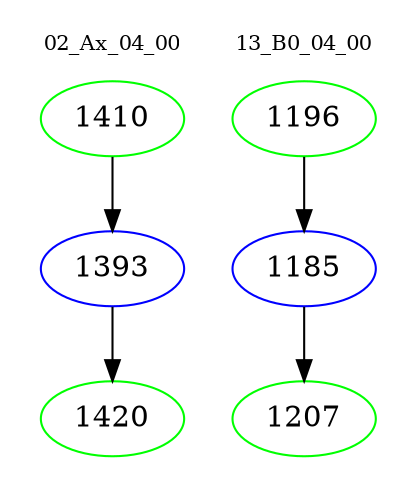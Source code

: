 digraph{
subgraph cluster_0 {
color = white
label = "02_Ax_04_00";
fontsize=10;
T0_1410 [label="1410", color="green"]
T0_1410 -> T0_1393 [color="black"]
T0_1393 [label="1393", color="blue"]
T0_1393 -> T0_1420 [color="black"]
T0_1420 [label="1420", color="green"]
}
subgraph cluster_1 {
color = white
label = "13_B0_04_00";
fontsize=10;
T1_1196 [label="1196", color="green"]
T1_1196 -> T1_1185 [color="black"]
T1_1185 [label="1185", color="blue"]
T1_1185 -> T1_1207 [color="black"]
T1_1207 [label="1207", color="green"]
}
}

